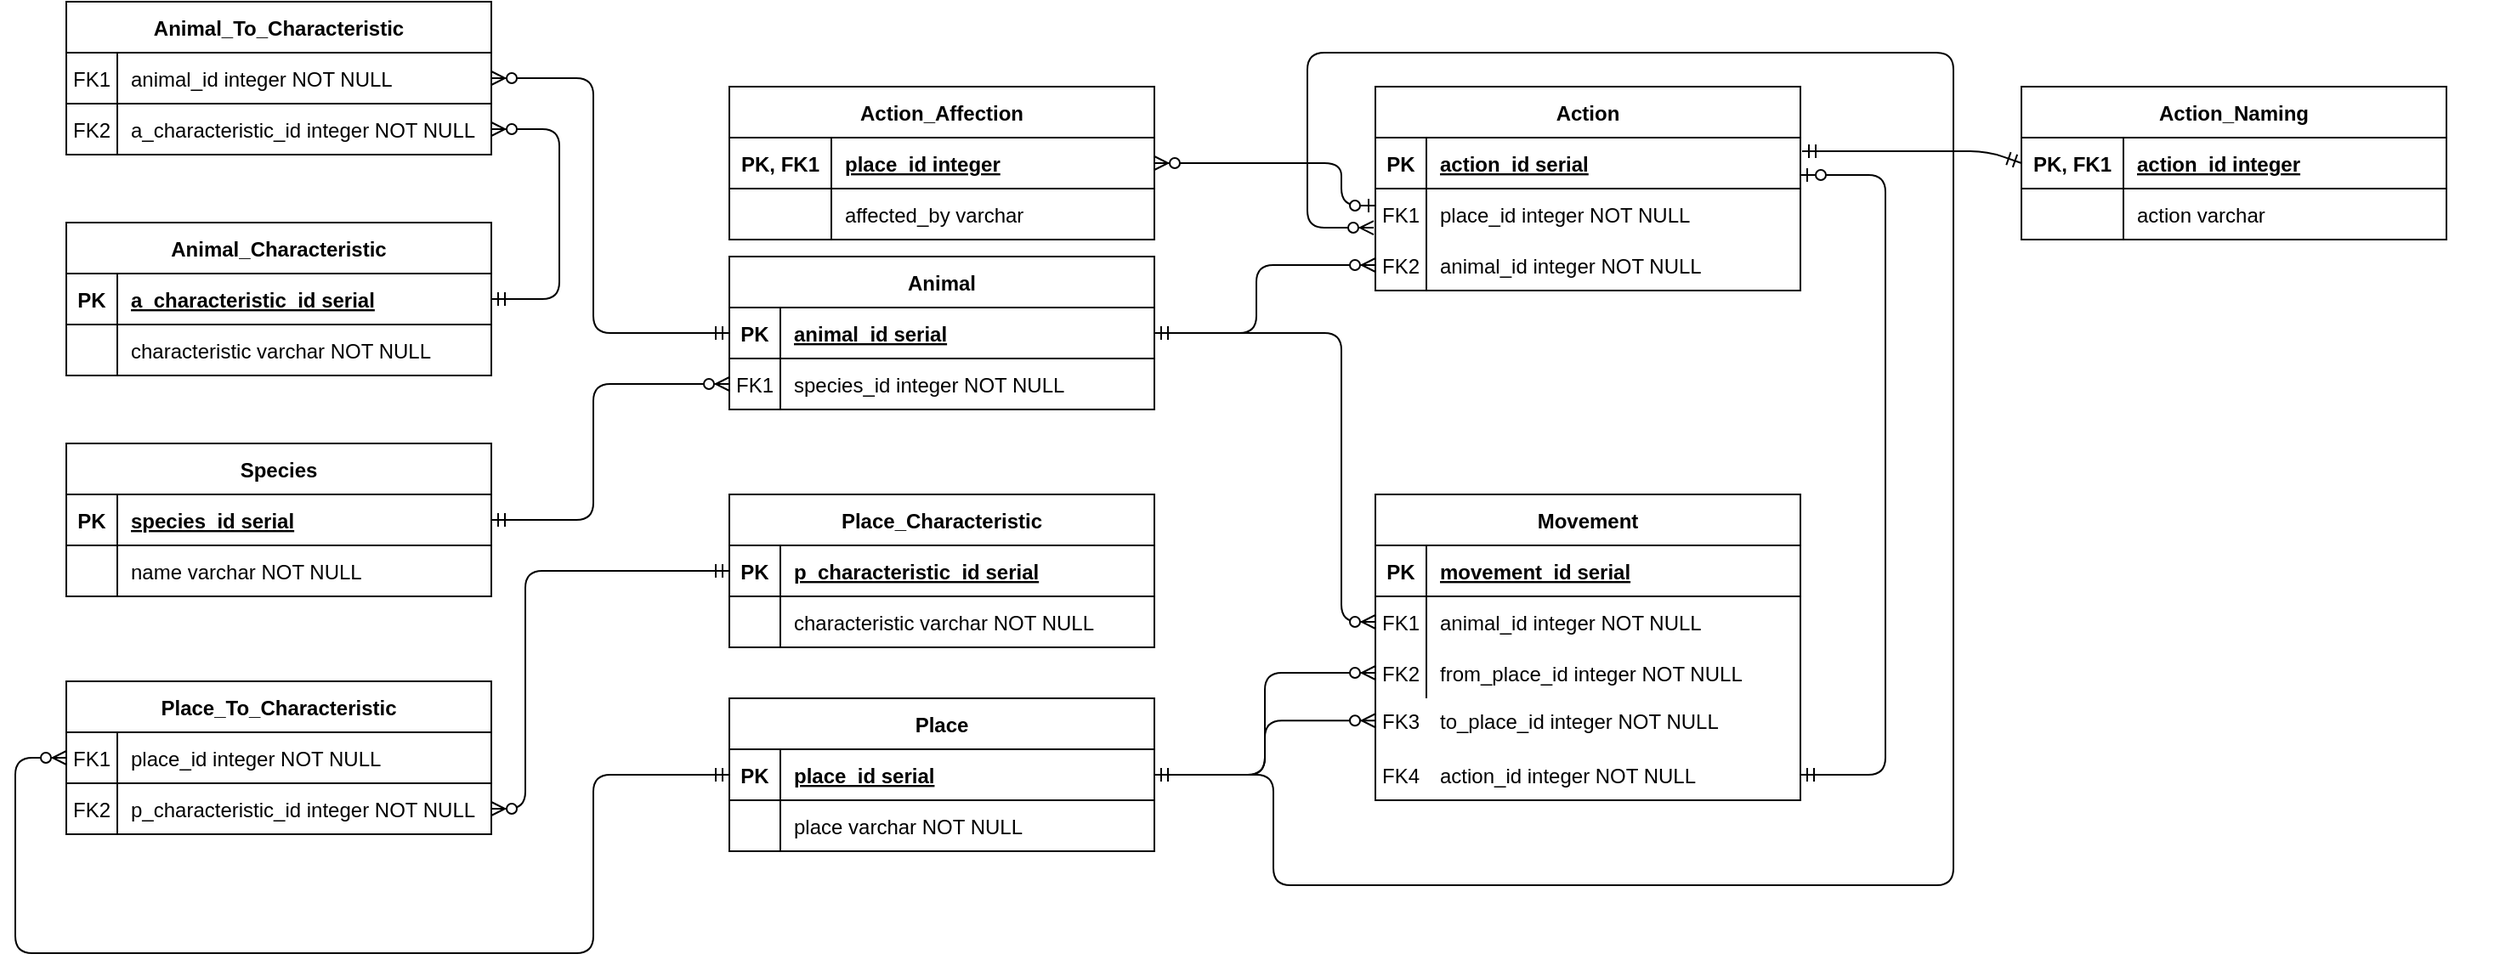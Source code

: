 <mxfile version="14.1.2" type="device"><diagram id="R2lEEEUBdFMjLlhIrx00" name="Page-1"><mxGraphModel dx="1186" dy="795" grid="1" gridSize="10" guides="1" tooltips="1" connect="1" arrows="1" fold="1" page="1" pageScale="1" pageWidth="850" pageHeight="1100" math="0" shadow="0" extFonts="Permanent Marker^https://fonts.googleapis.com/css?family=Permanent+Marker"><root><mxCell id="0"/><mxCell id="1" parent="0"/><mxCell id="C-vyLk0tnHw3VtMMgP7b-1" value="" style="edgeStyle=elbowEdgeStyle;endArrow=ERzeroToMany;startArrow=ERmandOne;endFill=1;startFill=0;" parent="1" source="C-vyLk0tnHw3VtMMgP7b-24" target="C-vyLk0tnHw3VtMMgP7b-6" edge="1"><mxGeometry width="100" height="100" relative="1" as="geometry"><mxPoint x="340" y="720" as="sourcePoint"/><mxPoint x="440" y="620" as="targetPoint"/><Array as="points"><mxPoint x="360" y="300"/></Array></mxGeometry></mxCell><mxCell id="VIDRpoivAp7pqc54edCs-44" value="" style="edgeStyle=elbowEdgeStyle;endArrow=ERzeroToMany;startArrow=ERmandOne;endFill=1;startFill=0;exitX=1;exitY=0.5;exitDx=0;exitDy=0;entryX=0;entryY=0.5;entryDx=0;entryDy=0;" parent="1" source="C-vyLk0tnHw3VtMMgP7b-3" target="VIDRpoivAp7pqc54edCs-38" edge="1"><mxGeometry width="100" height="100" relative="1" as="geometry"><mxPoint x="730" y="190" as="sourcePoint"/><mxPoint x="760" y="290" as="targetPoint"/><Array as="points"><mxPoint x="800" y="320"/></Array></mxGeometry></mxCell><mxCell id="VIDRpoivAp7pqc54edCs-47" value="" style="group" parent="1" vertex="1" connectable="0"><mxGeometry x="440" y="190" width="250" height="120" as="geometry"/></mxCell><mxCell id="VIDRpoivAp7pqc54edCs-46" value="" style="group" parent="VIDRpoivAp7pqc54edCs-47" vertex="1" connectable="0"><mxGeometry width="250.0" height="120" as="geometry"/></mxCell><mxCell id="VIDRpoivAp7pqc54edCs-45" value="" style="group" parent="VIDRpoivAp7pqc54edCs-46" vertex="1" connectable="0"><mxGeometry width="250.0" height="120" as="geometry"/></mxCell><mxCell id="C-vyLk0tnHw3VtMMgP7b-2" value="Animal" style="shape=table;startSize=30;container=1;collapsible=1;childLayout=tableLayout;fixedRows=1;rowLines=0;fontStyle=1;align=center;resizeLast=1;" parent="VIDRpoivAp7pqc54edCs-45" vertex="1"><mxGeometry width="250.0" height="90" as="geometry"/></mxCell><mxCell id="C-vyLk0tnHw3VtMMgP7b-3" value="" style="shape=partialRectangle;collapsible=0;dropTarget=0;pointerEvents=0;fillColor=none;points=[[0,0.5],[1,0.5]];portConstraint=eastwest;top=0;left=0;right=0;bottom=1;" parent="C-vyLk0tnHw3VtMMgP7b-2" vertex="1"><mxGeometry y="30" width="250.0" height="30" as="geometry"/></mxCell><mxCell id="C-vyLk0tnHw3VtMMgP7b-4" value="PK" style="shape=partialRectangle;overflow=hidden;connectable=0;fillColor=none;top=0;left=0;bottom=0;right=0;fontStyle=1;" parent="C-vyLk0tnHw3VtMMgP7b-3" vertex="1"><mxGeometry width="30" height="30" as="geometry"/></mxCell><mxCell id="C-vyLk0tnHw3VtMMgP7b-5" value="animal_id serial" style="shape=partialRectangle;overflow=hidden;connectable=0;fillColor=none;top=0;left=0;bottom=0;right=0;align=left;spacingLeft=6;fontStyle=5;" parent="C-vyLk0tnHw3VtMMgP7b-3" vertex="1"><mxGeometry x="30" width="220.0" height="30" as="geometry"/></mxCell><mxCell id="C-vyLk0tnHw3VtMMgP7b-6" value="" style="shape=partialRectangle;collapsible=0;dropTarget=0;pointerEvents=0;fillColor=none;points=[[0,0.5],[1,0.5]];portConstraint=eastwest;top=0;left=0;right=0;bottom=0;" parent="C-vyLk0tnHw3VtMMgP7b-2" vertex="1"><mxGeometry y="60" width="250.0" height="30" as="geometry"/></mxCell><mxCell id="C-vyLk0tnHw3VtMMgP7b-7" value="FK1" style="shape=partialRectangle;overflow=hidden;connectable=0;fillColor=none;top=0;left=0;bottom=0;right=0;" parent="C-vyLk0tnHw3VtMMgP7b-6" vertex="1"><mxGeometry width="30" height="30" as="geometry"/></mxCell><mxCell id="C-vyLk0tnHw3VtMMgP7b-8" value="species_id integer NOT NULL" style="shape=partialRectangle;overflow=hidden;connectable=0;fillColor=none;top=0;left=0;bottom=0;right=0;align=left;spacingLeft=6;" parent="C-vyLk0tnHw3VtMMgP7b-6" vertex="1"><mxGeometry x="30" width="220.0" height="30" as="geometry"/></mxCell><mxCell id="VIDRpoivAp7pqc54edCs-53" value="" style="group" parent="1" vertex="1" connectable="0"><mxGeometry x="820" y="330" width="250" height="200" as="geometry"/></mxCell><mxCell id="VIDRpoivAp7pqc54edCs-34" value="Movement" style="shape=table;startSize=30;container=1;collapsible=1;childLayout=tableLayout;fixedRows=1;rowLines=0;fontStyle=1;align=center;resizeLast=1;" parent="VIDRpoivAp7pqc54edCs-53" vertex="1"><mxGeometry width="250" height="180" as="geometry"/></mxCell><mxCell id="VIDRpoivAp7pqc54edCs-35" value="" style="shape=partialRectangle;collapsible=0;dropTarget=0;pointerEvents=0;fillColor=none;points=[[0,0.5],[1,0.5]];portConstraint=eastwest;top=0;left=0;right=0;bottom=1;" parent="VIDRpoivAp7pqc54edCs-34" vertex="1"><mxGeometry y="30" width="250" height="30" as="geometry"/></mxCell><mxCell id="VIDRpoivAp7pqc54edCs-36" value="PK" style="shape=partialRectangle;overflow=hidden;connectable=0;fillColor=none;top=0;left=0;bottom=0;right=0;fontStyle=1;" parent="VIDRpoivAp7pqc54edCs-35" vertex="1"><mxGeometry width="30" height="30" as="geometry"/></mxCell><mxCell id="VIDRpoivAp7pqc54edCs-37" value="movement_id serial" style="shape=partialRectangle;overflow=hidden;connectable=0;fillColor=none;top=0;left=0;bottom=0;right=0;align=left;spacingLeft=6;fontStyle=5;" parent="VIDRpoivAp7pqc54edCs-35" vertex="1"><mxGeometry x="30" width="220" height="30" as="geometry"/></mxCell><mxCell id="VIDRpoivAp7pqc54edCs-38" value="" style="shape=partialRectangle;collapsible=0;dropTarget=0;pointerEvents=0;fillColor=none;points=[[0,0.5],[1,0.5]];portConstraint=eastwest;top=0;left=0;right=0;bottom=0;" parent="VIDRpoivAp7pqc54edCs-34" vertex="1"><mxGeometry y="60" width="250" height="30" as="geometry"/></mxCell><mxCell id="VIDRpoivAp7pqc54edCs-39" value="FK1" style="shape=partialRectangle;overflow=hidden;connectable=0;fillColor=none;top=0;left=0;bottom=0;right=0;" parent="VIDRpoivAp7pqc54edCs-38" vertex="1"><mxGeometry width="30" height="30" as="geometry"/></mxCell><mxCell id="VIDRpoivAp7pqc54edCs-40" value="animal_id integer NOT NULL" style="shape=partialRectangle;overflow=hidden;connectable=0;fillColor=none;top=0;left=0;bottom=0;right=0;align=left;spacingLeft=6;" parent="VIDRpoivAp7pqc54edCs-38" vertex="1"><mxGeometry x="30" width="220" height="30" as="geometry"/></mxCell><mxCell id="VIDRpoivAp7pqc54edCs-41" value="" style="shape=partialRectangle;collapsible=0;dropTarget=0;pointerEvents=0;fillColor=none;points=[[0,0.5],[1,0.5]];portConstraint=eastwest;top=0;left=0;right=0;bottom=0;" parent="VIDRpoivAp7pqc54edCs-34" vertex="1"><mxGeometry y="90" width="250" height="30" as="geometry"/></mxCell><mxCell id="VIDRpoivAp7pqc54edCs-42" value="FK2" style="shape=partialRectangle;overflow=hidden;connectable=0;fillColor=none;top=0;left=0;bottom=0;right=0;" parent="VIDRpoivAp7pqc54edCs-41" vertex="1"><mxGeometry width="30" height="30" as="geometry"/></mxCell><mxCell id="VIDRpoivAp7pqc54edCs-43" value="from_place_id integer NOT NULL" style="shape=partialRectangle;overflow=hidden;connectable=0;fillColor=none;top=0;left=0;bottom=0;right=0;align=left;spacingLeft=6;" parent="VIDRpoivAp7pqc54edCs-41" vertex="1"><mxGeometry x="30" width="220" height="30" as="geometry"/></mxCell><mxCell id="VIDRpoivAp7pqc54edCs-57" value="" style="group" parent="VIDRpoivAp7pqc54edCs-53" vertex="1" connectable="0"><mxGeometry y="116.25" width="250" height="33.75" as="geometry"/></mxCell><mxCell id="VIDRpoivAp7pqc54edCs-52" value="" style="shape=partialRectangle;overflow=hidden;connectable=0;fillColor=none;top=0;left=0;bottom=0;right=0;align=left;spacingLeft=6;" parent="VIDRpoivAp7pqc54edCs-57" vertex="1"><mxGeometry x="30" width="220" height="33.75" as="geometry"/></mxCell><mxCell id="YUMsRJ_L7lV90eIa87UH-4" value="" style="shape=partialRectangle;collapsible=0;dropTarget=0;pointerEvents=0;fillColor=none;points=[[0,0.5],[1,0.5]];portConstraint=eastwest;top=0;left=0;right=0;bottom=0;" parent="VIDRpoivAp7pqc54edCs-57" vertex="1"><mxGeometry width="250" height="33.75" as="geometry"/></mxCell><mxCell id="YUMsRJ_L7lV90eIa87UH-5" value="FK3" style="shape=partialRectangle;overflow=hidden;connectable=0;fillColor=none;top=0;left=0;bottom=0;right=0;" parent="YUMsRJ_L7lV90eIa87UH-4" vertex="1"><mxGeometry width="30" height="33.75" as="geometry"/></mxCell><mxCell id="YUMsRJ_L7lV90eIa87UH-6" value="to_place_id integer NOT NULL" style="shape=partialRectangle;overflow=hidden;connectable=0;fillColor=none;top=0;left=0;bottom=0;right=0;align=left;spacingLeft=6;" parent="YUMsRJ_L7lV90eIa87UH-4" vertex="1"><mxGeometry x="30" width="220" height="33.75" as="geometry"/></mxCell><mxCell id="YUMsRJ_L7lV90eIa87UH-7" value="" style="group" parent="VIDRpoivAp7pqc54edCs-53" vertex="1" connectable="0"><mxGeometry y="150" width="250" height="30" as="geometry"/></mxCell><mxCell id="YUMsRJ_L7lV90eIa87UH-8" value="" style="shape=partialRectangle;overflow=hidden;connectable=0;fillColor=none;top=0;left=0;bottom=0;right=0;align=left;spacingLeft=6;" parent="YUMsRJ_L7lV90eIa87UH-7" vertex="1"><mxGeometry x="30" width="220" height="30" as="geometry"/></mxCell><mxCell id="YUMsRJ_L7lV90eIa87UH-9" value="" style="shape=partialRectangle;collapsible=0;dropTarget=0;pointerEvents=0;fillColor=none;points=[[0,0.5],[1,0.5]];portConstraint=eastwest;top=0;left=0;right=0;bottom=0;" parent="YUMsRJ_L7lV90eIa87UH-7" vertex="1"><mxGeometry width="250" height="30" as="geometry"/></mxCell><mxCell id="YUMsRJ_L7lV90eIa87UH-10" value="FK4" style="shape=partialRectangle;overflow=hidden;connectable=0;fillColor=none;top=0;left=0;bottom=0;right=0;" parent="YUMsRJ_L7lV90eIa87UH-9" vertex="1"><mxGeometry width="30" height="30" as="geometry"/></mxCell><mxCell id="YUMsRJ_L7lV90eIa87UH-11" value="action_id integer NOT NULL" style="shape=partialRectangle;overflow=hidden;connectable=0;fillColor=none;top=0;left=0;bottom=0;right=0;align=left;spacingLeft=6;" parent="YUMsRJ_L7lV90eIa87UH-9" vertex="1"><mxGeometry x="30" width="220" height="30" as="geometry"/></mxCell><mxCell id="VIDRpoivAp7pqc54edCs-55" value="" style="edgeStyle=elbowEdgeStyle;endArrow=ERzeroToMany;startArrow=ERmandOne;endFill=1;startFill=0;exitX=1;exitY=0.5;exitDx=0;exitDy=0;entryX=0;entryY=0.5;entryDx=0;entryDy=0;" parent="1" source="VIDRpoivAp7pqc54edCs-15" target="VIDRpoivAp7pqc54edCs-41" edge="1"><mxGeometry width="100" height="100" relative="1" as="geometry"><mxPoint x="730" y="410" as="sourcePoint"/><mxPoint x="840" y="530.0" as="targetPoint"/></mxGeometry></mxCell><mxCell id="VIDRpoivAp7pqc54edCs-56" value="" style="edgeStyle=elbowEdgeStyle;endArrow=ERzeroToMany;startArrow=ERmandOne;endFill=1;startFill=0;exitX=1;exitY=0.5;exitDx=0;exitDy=0;entryX=0;entryY=0.5;entryDx=0;entryDy=0;" parent="1" source="VIDRpoivAp7pqc54edCs-15" target="YUMsRJ_L7lV90eIa87UH-4" edge="1"><mxGeometry width="100" height="100" relative="1" as="geometry"><mxPoint x="700" y="375.0" as="sourcePoint"/><mxPoint x="800" y="310" as="targetPoint"/></mxGeometry></mxCell><mxCell id="VIDRpoivAp7pqc54edCs-1" value="Animal_To_Characteristic" style="shape=table;startSize=30;container=1;collapsible=1;childLayout=tableLayout;fixedRows=1;rowLines=0;fontStyle=1;align=center;resizeLast=1;fontSize=12;" parent="1" vertex="1"><mxGeometry x="50" y="40" width="250" height="90" as="geometry"/></mxCell><mxCell id="VIDRpoivAp7pqc54edCs-2" value="" style="shape=partialRectangle;collapsible=0;dropTarget=0;pointerEvents=0;fillColor=none;points=[[0,0.5],[1,0.5]];portConstraint=eastwest;top=0;left=0;right=0;bottom=1;" parent="VIDRpoivAp7pqc54edCs-1" vertex="1"><mxGeometry y="30" width="250" height="30" as="geometry"/></mxCell><mxCell id="VIDRpoivAp7pqc54edCs-3" value="FK1" style="shape=partialRectangle;overflow=hidden;connectable=0;fillColor=none;top=0;left=0;bottom=0;right=0;fontStyle=0;" parent="VIDRpoivAp7pqc54edCs-2" vertex="1"><mxGeometry width="30" height="30" as="geometry"/></mxCell><mxCell id="VIDRpoivAp7pqc54edCs-4" value="animal_id integer NOT NULL" style="shape=partialRectangle;overflow=hidden;connectable=0;fillColor=none;top=0;left=0;bottom=0;right=0;align=left;spacingLeft=6;fontStyle=0;" parent="VIDRpoivAp7pqc54edCs-2" vertex="1"><mxGeometry x="30" width="220" height="30" as="geometry"/></mxCell><mxCell id="VIDRpoivAp7pqc54edCs-5" value="" style="shape=partialRectangle;collapsible=0;dropTarget=0;pointerEvents=0;fillColor=none;points=[[0,0.5],[1,0.5]];portConstraint=eastwest;top=0;left=0;right=0;bottom=0;" parent="VIDRpoivAp7pqc54edCs-1" vertex="1"><mxGeometry y="60" width="250" height="30" as="geometry"/></mxCell><mxCell id="VIDRpoivAp7pqc54edCs-6" value="FK2" style="shape=partialRectangle;overflow=hidden;connectable=0;fillColor=none;top=0;left=0;bottom=0;right=0;" parent="VIDRpoivAp7pqc54edCs-5" vertex="1"><mxGeometry width="30" height="30" as="geometry"/></mxCell><mxCell id="VIDRpoivAp7pqc54edCs-7" value="a_characteristic_id integer NOT NULL" style="shape=partialRectangle;overflow=hidden;connectable=0;fillColor=none;top=0;left=0;bottom=0;right=0;align=left;spacingLeft=6;" parent="VIDRpoivAp7pqc54edCs-5" vertex="1"><mxGeometry x="30" width="220" height="30" as="geometry"/></mxCell><mxCell id="wjkkdb-Ymctrz7XaawtN-1" value="Animal_Characteristic" style="shape=table;startSize=30;container=1;collapsible=1;childLayout=tableLayout;fixedRows=1;rowLines=0;fontStyle=1;align=center;resizeLast=1;fontSize=12;" parent="1" vertex="1"><mxGeometry x="50" y="170" width="250" height="90" as="geometry"/></mxCell><mxCell id="wjkkdb-Ymctrz7XaawtN-2" value="" style="shape=partialRectangle;collapsible=0;dropTarget=0;pointerEvents=0;fillColor=none;points=[[0,0.5],[1,0.5]];portConstraint=eastwest;top=0;left=0;right=0;bottom=1;" parent="wjkkdb-Ymctrz7XaawtN-1" vertex="1"><mxGeometry y="30" width="250" height="30" as="geometry"/></mxCell><mxCell id="wjkkdb-Ymctrz7XaawtN-3" value="PK" style="shape=partialRectangle;overflow=hidden;connectable=0;fillColor=none;top=0;left=0;bottom=0;right=0;fontStyle=1;" parent="wjkkdb-Ymctrz7XaawtN-2" vertex="1"><mxGeometry width="30" height="30" as="geometry"/></mxCell><mxCell id="wjkkdb-Ymctrz7XaawtN-4" value="a_characteristic_id serial" style="shape=partialRectangle;overflow=hidden;connectable=0;fillColor=none;top=0;left=0;bottom=0;right=0;align=left;spacingLeft=6;fontStyle=5;" parent="wjkkdb-Ymctrz7XaawtN-2" vertex="1"><mxGeometry x="30" width="220" height="30" as="geometry"/></mxCell><mxCell id="wjkkdb-Ymctrz7XaawtN-5" value="" style="shape=partialRectangle;collapsible=0;dropTarget=0;pointerEvents=0;fillColor=none;points=[[0,0.5],[1,0.5]];portConstraint=eastwest;top=0;left=0;right=0;bottom=0;" parent="wjkkdb-Ymctrz7XaawtN-1" vertex="1"><mxGeometry y="60" width="250" height="30" as="geometry"/></mxCell><mxCell id="wjkkdb-Ymctrz7XaawtN-6" value="" style="shape=partialRectangle;overflow=hidden;connectable=0;fillColor=none;top=0;left=0;bottom=0;right=0;" parent="wjkkdb-Ymctrz7XaawtN-5" vertex="1"><mxGeometry width="30" height="30" as="geometry"/></mxCell><mxCell id="wjkkdb-Ymctrz7XaawtN-7" value="characteristic varchar NOT NULL" style="shape=partialRectangle;overflow=hidden;connectable=0;fillColor=none;top=0;left=0;bottom=0;right=0;align=left;spacingLeft=6;" parent="wjkkdb-Ymctrz7XaawtN-5" vertex="1"><mxGeometry x="30" width="220" height="30" as="geometry"/></mxCell><mxCell id="C-vyLk0tnHw3VtMMgP7b-23" value="Species" style="shape=table;startSize=30;container=1;collapsible=1;childLayout=tableLayout;fixedRows=1;rowLines=0;fontStyle=1;align=center;resizeLast=1;" parent="1" vertex="1"><mxGeometry x="50" y="300" width="250" height="90" as="geometry"/></mxCell><mxCell id="C-vyLk0tnHw3VtMMgP7b-24" value="" style="shape=partialRectangle;collapsible=0;dropTarget=0;pointerEvents=0;fillColor=none;points=[[0,0.5],[1,0.5]];portConstraint=eastwest;top=0;left=0;right=0;bottom=1;" parent="C-vyLk0tnHw3VtMMgP7b-23" vertex="1"><mxGeometry y="30" width="250" height="30" as="geometry"/></mxCell><mxCell id="C-vyLk0tnHw3VtMMgP7b-25" value="PK" style="shape=partialRectangle;overflow=hidden;connectable=0;fillColor=none;top=0;left=0;bottom=0;right=0;fontStyle=1;" parent="C-vyLk0tnHw3VtMMgP7b-24" vertex="1"><mxGeometry width="30" height="30" as="geometry"/></mxCell><mxCell id="C-vyLk0tnHw3VtMMgP7b-26" value="species_id serial" style="shape=partialRectangle;overflow=hidden;connectable=0;fillColor=none;top=0;left=0;bottom=0;right=0;align=left;spacingLeft=6;fontStyle=5;" parent="C-vyLk0tnHw3VtMMgP7b-24" vertex="1"><mxGeometry x="30" width="220" height="30" as="geometry"/></mxCell><mxCell id="C-vyLk0tnHw3VtMMgP7b-27" value="" style="shape=partialRectangle;collapsible=0;dropTarget=0;pointerEvents=0;fillColor=none;points=[[0,0.5],[1,0.5]];portConstraint=eastwest;top=0;left=0;right=0;bottom=0;" parent="C-vyLk0tnHw3VtMMgP7b-23" vertex="1"><mxGeometry y="60" width="250" height="30" as="geometry"/></mxCell><mxCell id="C-vyLk0tnHw3VtMMgP7b-28" value="" style="shape=partialRectangle;overflow=hidden;connectable=0;fillColor=none;top=0;left=0;bottom=0;right=0;" parent="C-vyLk0tnHw3VtMMgP7b-27" vertex="1"><mxGeometry width="30" height="30" as="geometry"/></mxCell><mxCell id="C-vyLk0tnHw3VtMMgP7b-29" value="name varchar NOT NULL" style="shape=partialRectangle;overflow=hidden;connectable=0;fillColor=none;top=0;left=0;bottom=0;right=0;align=left;spacingLeft=6;" parent="C-vyLk0tnHw3VtMMgP7b-27" vertex="1"><mxGeometry x="30" width="220" height="30" as="geometry"/></mxCell><mxCell id="wjkkdb-Ymctrz7XaawtN-8" value="" style="edgeStyle=elbowEdgeStyle;endArrow=ERmandOne;startArrow=ERzeroToMany;endFill=0;startFill=1;exitX=1;exitY=0.5;exitDx=0;exitDy=0;entryX=0;entryY=0.5;entryDx=0;entryDy=0;" parent="1" source="VIDRpoivAp7pqc54edCs-2" target="C-vyLk0tnHw3VtMMgP7b-3" edge="1"><mxGeometry width="100" height="100" relative="1" as="geometry"><mxPoint x="350" y="90.0" as="sourcePoint"/><mxPoint x="490" y="10.0" as="targetPoint"/><Array as="points"><mxPoint x="360" y="160"/></Array></mxGeometry></mxCell><mxCell id="wjkkdb-Ymctrz7XaawtN-9" value="" style="edgeStyle=elbowEdgeStyle;endArrow=ERmandOne;startArrow=ERzeroToMany;endFill=0;startFill=1;exitX=1;exitY=0.5;exitDx=0;exitDy=0;entryX=1;entryY=0.5;entryDx=0;entryDy=0;" parent="1" source="VIDRpoivAp7pqc54edCs-5" target="wjkkdb-Ymctrz7XaawtN-2" edge="1"><mxGeometry width="100" height="100" relative="1" as="geometry"><mxPoint x="400" y="10" as="sourcePoint"/><mxPoint x="540" y="160.0" as="targetPoint"/><Array as="points"><mxPoint x="340" y="170"/></Array></mxGeometry></mxCell><mxCell id="wjkkdb-Ymctrz7XaawtN-10" value="Place_To_Characteristic" style="shape=table;startSize=30;container=1;collapsible=1;childLayout=tableLayout;fixedRows=1;rowLines=0;fontStyle=1;align=center;resizeLast=1;" parent="1" vertex="1"><mxGeometry x="50" y="440" width="250" height="90" as="geometry"/></mxCell><mxCell id="wjkkdb-Ymctrz7XaawtN-11" value="" style="shape=partialRectangle;collapsible=0;dropTarget=0;pointerEvents=0;fillColor=none;points=[[0,0.5],[1,0.5]];portConstraint=eastwest;top=0;left=0;right=0;bottom=1;fontStyle=1" parent="wjkkdb-Ymctrz7XaawtN-10" vertex="1"><mxGeometry y="30" width="250" height="30" as="geometry"/></mxCell><mxCell id="wjkkdb-Ymctrz7XaawtN-12" value="FK1" style="shape=partialRectangle;overflow=hidden;connectable=0;fillColor=none;top=0;left=0;bottom=0;right=0;fontStyle=0;" parent="wjkkdb-Ymctrz7XaawtN-11" vertex="1"><mxGeometry width="30" height="30" as="geometry"/></mxCell><mxCell id="wjkkdb-Ymctrz7XaawtN-13" value="place_id integer NOT NULL" style="shape=partialRectangle;overflow=hidden;connectable=0;fillColor=none;top=0;left=0;bottom=0;right=0;align=left;spacingLeft=6;fontStyle=0;" parent="wjkkdb-Ymctrz7XaawtN-11" vertex="1"><mxGeometry x="30" width="220" height="30" as="geometry"/></mxCell><mxCell id="wjkkdb-Ymctrz7XaawtN-14" value="" style="shape=partialRectangle;collapsible=0;dropTarget=0;pointerEvents=0;fillColor=none;points=[[0,0.5],[1,0.5]];portConstraint=eastwest;top=0;left=0;right=0;bottom=0;" parent="wjkkdb-Ymctrz7XaawtN-10" vertex="1"><mxGeometry y="60" width="250" height="30" as="geometry"/></mxCell><mxCell id="wjkkdb-Ymctrz7XaawtN-15" value="FK2" style="shape=partialRectangle;overflow=hidden;connectable=0;fillColor=none;top=0;left=0;bottom=0;right=0;" parent="wjkkdb-Ymctrz7XaawtN-14" vertex="1"><mxGeometry width="30" height="30" as="geometry"/></mxCell><mxCell id="wjkkdb-Ymctrz7XaawtN-16" value="p_characteristic_id integer NOT NULL" style="shape=partialRectangle;overflow=hidden;connectable=0;fillColor=none;top=0;left=0;bottom=0;right=0;align=left;spacingLeft=6;" parent="wjkkdb-Ymctrz7XaawtN-14" vertex="1"><mxGeometry x="30" width="220" height="30" as="geometry"/></mxCell><mxCell id="wjkkdb-Ymctrz7XaawtN-17" value="" style="endArrow=ERzeroToMany;startArrow=ERmandOne;endFill=1;startFill=0;exitX=0;exitY=0.5;exitDx=0;exitDy=0;entryX=0;entryY=0.5;entryDx=0;entryDy=0;" parent="1" source="VIDRpoivAp7pqc54edCs-15" target="wjkkdb-Ymctrz7XaawtN-11" edge="1"><mxGeometry width="100" height="100" relative="1" as="geometry"><mxPoint x="300" y="440.0" as="sourcePoint"/><mxPoint x="270" y="580" as="targetPoint"/><Array as="points"><mxPoint x="360" y="495"/><mxPoint x="360" y="600"/><mxPoint x="20" y="600"/><mxPoint x="20" y="485"/></Array></mxGeometry></mxCell><mxCell id="wjkkdb-Ymctrz7XaawtN-18" value="" style="edgeStyle=elbowEdgeStyle;endArrow=ERzeroToMany;startArrow=ERmandOne;endFill=1;startFill=0;entryX=1;entryY=0.5;entryDx=0;entryDy=0;exitX=0;exitY=0.5;exitDx=0;exitDy=0;" parent="1" source="VIDRpoivAp7pqc54edCs-25" target="wjkkdb-Ymctrz7XaawtN-14" edge="1"><mxGeometry width="100" height="100" relative="1" as="geometry"><mxPoint x="310" y="620" as="sourcePoint"/><mxPoint x="450" y="500.0" as="targetPoint"/><Array as="points"><mxPoint x="320" y="450"/></Array></mxGeometry></mxCell><mxCell id="YUMsRJ_L7lV90eIa87UH-13" value="Action" style="shape=table;startSize=30;container=1;collapsible=1;childLayout=tableLayout;fixedRows=1;rowLines=0;fontStyle=1;align=center;resizeLast=1;" parent="1" vertex="1"><mxGeometry x="820" y="90" width="250" height="120" as="geometry"/></mxCell><mxCell id="YUMsRJ_L7lV90eIa87UH-14" value="" style="shape=partialRectangle;collapsible=0;dropTarget=0;pointerEvents=0;fillColor=none;points=[[0,0.5],[1,0.5]];portConstraint=eastwest;top=0;left=0;right=0;bottom=1;" parent="YUMsRJ_L7lV90eIa87UH-13" vertex="1"><mxGeometry y="30" width="250" height="30" as="geometry"/></mxCell><mxCell id="YUMsRJ_L7lV90eIa87UH-15" value="PK" style="shape=partialRectangle;overflow=hidden;connectable=0;fillColor=none;top=0;left=0;bottom=0;right=0;fontStyle=1;" parent="YUMsRJ_L7lV90eIa87UH-14" vertex="1"><mxGeometry width="30" height="30" as="geometry"/></mxCell><mxCell id="YUMsRJ_L7lV90eIa87UH-16" value="action_id serial" style="shape=partialRectangle;overflow=hidden;connectable=0;fillColor=none;top=0;left=0;bottom=0;right=0;align=left;spacingLeft=6;fontStyle=5;" parent="YUMsRJ_L7lV90eIa87UH-14" vertex="1"><mxGeometry x="30" width="220" height="30" as="geometry"/></mxCell><mxCell id="YUMsRJ_L7lV90eIa87UH-17" value="" style="shape=partialRectangle;collapsible=0;dropTarget=0;pointerEvents=0;fillColor=none;points=[[0,0.5],[1,0.5]];portConstraint=eastwest;top=0;left=0;right=0;bottom=0;" parent="YUMsRJ_L7lV90eIa87UH-13" vertex="1"><mxGeometry y="60" width="250" height="30" as="geometry"/></mxCell><mxCell id="YUMsRJ_L7lV90eIa87UH-18" value="FK1" style="shape=partialRectangle;overflow=hidden;connectable=0;fillColor=none;top=0;left=0;bottom=0;right=0;" parent="YUMsRJ_L7lV90eIa87UH-17" vertex="1"><mxGeometry width="30" height="30" as="geometry"/></mxCell><mxCell id="YUMsRJ_L7lV90eIa87UH-19" value="place_id integer NOT NULL" style="shape=partialRectangle;overflow=hidden;connectable=0;fillColor=none;top=0;left=0;bottom=0;right=0;align=left;spacingLeft=6;" parent="YUMsRJ_L7lV90eIa87UH-17" vertex="1"><mxGeometry x="30" width="220" height="30" as="geometry"/></mxCell><mxCell id="YUMsRJ_L7lV90eIa87UH-20" value="" style="shape=partialRectangle;collapsible=0;dropTarget=0;pointerEvents=0;fillColor=none;points=[[0,0.5],[1,0.5]];portConstraint=eastwest;top=0;left=0;right=0;bottom=0;" parent="YUMsRJ_L7lV90eIa87UH-13" vertex="1"><mxGeometry y="90" width="250" height="30" as="geometry"/></mxCell><mxCell id="YUMsRJ_L7lV90eIa87UH-21" value="FK2" style="shape=partialRectangle;overflow=hidden;connectable=0;fillColor=none;top=0;left=0;bottom=0;right=0;" parent="YUMsRJ_L7lV90eIa87UH-20" vertex="1"><mxGeometry width="30" height="30" as="geometry"/></mxCell><mxCell id="YUMsRJ_L7lV90eIa87UH-22" value="animal_id integer NOT NULL" style="shape=partialRectangle;overflow=hidden;connectable=0;fillColor=none;top=0;left=0;bottom=0;right=0;align=left;spacingLeft=6;" parent="YUMsRJ_L7lV90eIa87UH-20" vertex="1"><mxGeometry x="30" width="220" height="30" as="geometry"/></mxCell><mxCell id="YUMsRJ_L7lV90eIa87UH-34" value="" style="edgeStyle=elbowEdgeStyle;endArrow=ERmandOne;startArrow=ERzeroToOne;endFill=0;startFill=1;exitX=1;exitY=0.733;exitDx=0;exitDy=0;entryX=1;entryY=0.5;entryDx=0;entryDy=0;exitPerimeter=0;" parent="1" source="YUMsRJ_L7lV90eIa87UH-14" target="YUMsRJ_L7lV90eIa87UH-9" edge="1"><mxGeometry width="100" height="100" relative="1" as="geometry"><mxPoint x="1100" y="140.0" as="sourcePoint"/><mxPoint x="1230" y="310" as="targetPoint"/><Array as="points"><mxPoint x="1120" y="320"/></Array></mxGeometry></mxCell><mxCell id="YUMsRJ_L7lV90eIa87UH-35" value="" style="edgeStyle=elbowEdgeStyle;endArrow=ERmandOne;startArrow=ERzeroToMany;endFill=0;startFill=1;exitX=0;exitY=0.5;exitDx=0;exitDy=0;entryX=1;entryY=0.5;entryDx=0;entryDy=0;" parent="1" source="YUMsRJ_L7lV90eIa87UH-20" target="C-vyLk0tnHw3VtMMgP7b-3" edge="1"><mxGeometry width="100" height="100" relative="1" as="geometry"><mxPoint x="700" y="-30" as="sourcePoint"/><mxPoint x="700" y="330" as="targetPoint"/><Array as="points"><mxPoint x="750" y="195"/></Array></mxGeometry></mxCell><mxCell id="VIDRpoivAp7pqc54edCs-24" value="Place_Characteristic" style="shape=table;startSize=30;container=1;collapsible=1;childLayout=tableLayout;fixedRows=1;rowLines=0;fontStyle=1;align=center;resizeLast=1;" parent="1" vertex="1"><mxGeometry x="440" y="330" width="250" height="90" as="geometry"/></mxCell><mxCell id="VIDRpoivAp7pqc54edCs-25" value="" style="shape=partialRectangle;collapsible=0;dropTarget=0;pointerEvents=0;fillColor=none;points=[[0,0.5],[1,0.5]];portConstraint=eastwest;top=0;left=0;right=0;bottom=1;" parent="VIDRpoivAp7pqc54edCs-24" vertex="1"><mxGeometry y="30" width="250" height="30" as="geometry"/></mxCell><mxCell id="VIDRpoivAp7pqc54edCs-26" value="PK" style="shape=partialRectangle;overflow=hidden;connectable=0;fillColor=none;top=0;left=0;bottom=0;right=0;fontStyle=1;" parent="VIDRpoivAp7pqc54edCs-25" vertex="1"><mxGeometry width="30" height="30" as="geometry"/></mxCell><mxCell id="VIDRpoivAp7pqc54edCs-27" value="p_characteristic_id serial" style="shape=partialRectangle;overflow=hidden;connectable=0;fillColor=none;top=0;left=0;bottom=0;right=0;align=left;spacingLeft=6;fontStyle=5;" parent="VIDRpoivAp7pqc54edCs-25" vertex="1"><mxGeometry x="30" width="220" height="30" as="geometry"/></mxCell><mxCell id="VIDRpoivAp7pqc54edCs-31" value="" style="shape=partialRectangle;collapsible=0;dropTarget=0;pointerEvents=0;fillColor=none;points=[[0,0.5],[1,0.5]];portConstraint=eastwest;top=0;left=0;right=0;bottom=0;" parent="VIDRpoivAp7pqc54edCs-24" vertex="1"><mxGeometry y="60" width="250" height="30" as="geometry"/></mxCell><mxCell id="VIDRpoivAp7pqc54edCs-32" value="" style="shape=partialRectangle;overflow=hidden;connectable=0;fillColor=none;top=0;left=0;bottom=0;right=0;" parent="VIDRpoivAp7pqc54edCs-31" vertex="1"><mxGeometry width="30" height="30" as="geometry"/></mxCell><mxCell id="VIDRpoivAp7pqc54edCs-33" value="characteristic varchar NOT NULL" style="shape=partialRectangle;overflow=hidden;connectable=0;fillColor=none;top=0;left=0;bottom=0;right=0;align=left;spacingLeft=6;" parent="VIDRpoivAp7pqc54edCs-31" vertex="1"><mxGeometry x="30" width="220" height="30" as="geometry"/></mxCell><mxCell id="VIDRpoivAp7pqc54edCs-14" value="Place" style="shape=table;startSize=30;container=1;collapsible=1;childLayout=tableLayout;fixedRows=1;rowLines=0;fontStyle=1;align=center;resizeLast=1;" parent="1" vertex="1"><mxGeometry x="440" y="450" width="250" height="90" as="geometry"/></mxCell><mxCell id="VIDRpoivAp7pqc54edCs-15" value="" style="shape=partialRectangle;collapsible=0;dropTarget=0;pointerEvents=0;fillColor=none;points=[[0,0.5],[1,0.5]];portConstraint=eastwest;top=0;left=0;right=0;bottom=1;" parent="VIDRpoivAp7pqc54edCs-14" vertex="1"><mxGeometry y="30" width="250" height="30" as="geometry"/></mxCell><mxCell id="VIDRpoivAp7pqc54edCs-16" value="PK" style="shape=partialRectangle;overflow=hidden;connectable=0;fillColor=none;top=0;left=0;bottom=0;right=0;fontStyle=1;" parent="VIDRpoivAp7pqc54edCs-15" vertex="1"><mxGeometry width="30" height="30" as="geometry"/></mxCell><mxCell id="VIDRpoivAp7pqc54edCs-17" value="place_id serial" style="shape=partialRectangle;overflow=hidden;connectable=0;fillColor=none;top=0;left=0;bottom=0;right=0;align=left;spacingLeft=6;fontStyle=5;" parent="VIDRpoivAp7pqc54edCs-15" vertex="1"><mxGeometry x="30" width="220" height="30" as="geometry"/></mxCell><mxCell id="VIDRpoivAp7pqc54edCs-21" value="" style="shape=partialRectangle;collapsible=0;dropTarget=0;pointerEvents=0;fillColor=none;points=[[0,0.5],[1,0.5]];portConstraint=eastwest;top=0;left=0;right=0;bottom=0;" parent="VIDRpoivAp7pqc54edCs-14" vertex="1"><mxGeometry y="60" width="250" height="30" as="geometry"/></mxCell><mxCell id="VIDRpoivAp7pqc54edCs-22" value="" style="shape=partialRectangle;overflow=hidden;connectable=0;fillColor=none;top=0;left=0;bottom=0;right=0;" parent="VIDRpoivAp7pqc54edCs-21" vertex="1"><mxGeometry width="30" height="30" as="geometry"/></mxCell><mxCell id="VIDRpoivAp7pqc54edCs-23" value="place varchar NOT NULL" style="shape=partialRectangle;overflow=hidden;connectable=0;fillColor=none;top=0;left=0;bottom=0;right=0;align=left;spacingLeft=6;" parent="VIDRpoivAp7pqc54edCs-21" vertex="1"><mxGeometry x="30" width="220" height="30" as="geometry"/></mxCell><mxCell id="YUMsRJ_L7lV90eIa87UH-36" value="" style="endArrow=ERmandOne;startArrow=ERzeroToMany;endFill=0;startFill=1;exitX=-0.004;exitY=0.767;exitDx=0;exitDy=0;entryX=1;entryY=0.5;entryDx=0;entryDy=0;exitPerimeter=0;" parent="1" source="YUMsRJ_L7lV90eIa87UH-17" target="VIDRpoivAp7pqc54edCs-15" edge="1"><mxGeometry width="100" height="100" relative="1" as="geometry"><mxPoint x="1140" y="180" as="sourcePoint"/><mxPoint x="1140" y="540" as="targetPoint"/><Array as="points"><mxPoint x="780" y="173"/><mxPoint x="780" y="70"/><mxPoint x="1160" y="70"/><mxPoint x="1160" y="560"/><mxPoint x="760" y="560"/><mxPoint x="760" y="495"/></Array></mxGeometry></mxCell><mxCell id="B4cMkhq_vTVDzcRbwkdQ-13" value="" style="group" vertex="1" connectable="0" parent="1"><mxGeometry x="440" y="90" width="250" height="120" as="geometry"/></mxCell><mxCell id="YUMsRJ_L7lV90eIa87UH-33" value="affected_by varchar" style="shape=partialRectangle;overflow=hidden;connectable=0;fillColor=none;top=0;left=0;bottom=0;right=0;align=left;spacingLeft=6;" parent="B4cMkhq_vTVDzcRbwkdQ-13" vertex="1"><mxGeometry x="60" y="60" width="190" height="30" as="geometry"/></mxCell><mxCell id="B4cMkhq_vTVDzcRbwkdQ-1" value="Action_Affection" style="shape=table;startSize=30;container=1;collapsible=1;childLayout=tableLayout;fixedRows=1;rowLines=0;fontStyle=1;align=center;resizeLast=1;" vertex="1" parent="B4cMkhq_vTVDzcRbwkdQ-13"><mxGeometry width="250" height="90" as="geometry"/></mxCell><mxCell id="B4cMkhq_vTVDzcRbwkdQ-2" value="" style="shape=partialRectangle;collapsible=0;dropTarget=0;pointerEvents=0;fillColor=none;points=[[0,0.5],[1,0.5]];portConstraint=eastwest;top=0;left=0;right=0;bottom=1;" vertex="1" parent="B4cMkhq_vTVDzcRbwkdQ-1"><mxGeometry y="30" width="250" height="30" as="geometry"/></mxCell><mxCell id="B4cMkhq_vTVDzcRbwkdQ-3" value="PK, FK1" style="shape=partialRectangle;overflow=hidden;connectable=0;fillColor=none;top=0;left=0;bottom=0;right=0;fontStyle=1;" vertex="1" parent="B4cMkhq_vTVDzcRbwkdQ-2"><mxGeometry width="60" height="30" as="geometry"/></mxCell><mxCell id="B4cMkhq_vTVDzcRbwkdQ-4" value="place_id integer" style="shape=partialRectangle;overflow=hidden;connectable=0;fillColor=none;top=0;left=0;bottom=0;right=0;align=left;spacingLeft=6;fontStyle=5;" vertex="1" parent="B4cMkhq_vTVDzcRbwkdQ-2"><mxGeometry x="60" width="190" height="30" as="geometry"/></mxCell><mxCell id="B4cMkhq_vTVDzcRbwkdQ-8" value="" style="shape=partialRectangle;collapsible=0;dropTarget=0;pointerEvents=0;fillColor=none;points=[[0,0.5],[1,0.5]];portConstraint=eastwest;top=0;left=0;right=0;bottom=0;" vertex="1" parent="B4cMkhq_vTVDzcRbwkdQ-1"><mxGeometry y="60" width="250" height="30" as="geometry"/></mxCell><mxCell id="B4cMkhq_vTVDzcRbwkdQ-9" value="" style="shape=partialRectangle;overflow=hidden;connectable=0;fillColor=none;top=0;left=0;bottom=0;right=0;" vertex="1" parent="B4cMkhq_vTVDzcRbwkdQ-8"><mxGeometry width="60" height="30" as="geometry"/></mxCell><mxCell id="B4cMkhq_vTVDzcRbwkdQ-10" value="" style="shape=partialRectangle;overflow=hidden;connectable=0;fillColor=none;top=0;left=0;bottom=0;right=0;align=left;spacingLeft=6;" vertex="1" parent="B4cMkhq_vTVDzcRbwkdQ-8"><mxGeometry x="60" width="190" height="30" as="geometry"/></mxCell><mxCell id="B4cMkhq_vTVDzcRbwkdQ-14" value="" style="endArrow=ERzeroToMany;startArrow=ERzeroToOne;endFill=1;startFill=1;" edge="1" parent="1"><mxGeometry width="100" height="100" relative="1" as="geometry"><mxPoint x="820" y="160" as="sourcePoint"/><mxPoint x="690" y="135" as="targetPoint"/><Array as="points"><mxPoint x="800" y="160"/><mxPoint x="800" y="135"/></Array></mxGeometry></mxCell><mxCell id="B4cMkhq_vTVDzcRbwkdQ-16" value="Action_Naming" style="shape=table;startSize=30;container=1;collapsible=1;childLayout=tableLayout;fixedRows=1;rowLines=0;fontStyle=1;align=center;resizeLast=1;" vertex="1" parent="1"><mxGeometry x="1200" y="90" width="250" height="90" as="geometry"/></mxCell><mxCell id="B4cMkhq_vTVDzcRbwkdQ-17" value="" style="shape=partialRectangle;collapsible=0;dropTarget=0;pointerEvents=0;fillColor=none;points=[[0,0.5],[1,0.5]];portConstraint=eastwest;top=0;left=0;right=0;bottom=1;" vertex="1" parent="B4cMkhq_vTVDzcRbwkdQ-16"><mxGeometry y="30" width="250" height="30" as="geometry"/></mxCell><mxCell id="B4cMkhq_vTVDzcRbwkdQ-18" value="PK, FK1" style="shape=partialRectangle;overflow=hidden;connectable=0;fillColor=none;top=0;left=0;bottom=0;right=0;fontStyle=1;" vertex="1" parent="B4cMkhq_vTVDzcRbwkdQ-17"><mxGeometry width="60" height="30" as="geometry"/></mxCell><mxCell id="B4cMkhq_vTVDzcRbwkdQ-19" value="action_id integer" style="shape=partialRectangle;overflow=hidden;connectable=0;fillColor=none;top=0;left=0;bottom=0;right=0;align=left;spacingLeft=6;fontStyle=5;" vertex="1" parent="B4cMkhq_vTVDzcRbwkdQ-17"><mxGeometry x="60" width="190" height="30" as="geometry"/></mxCell><mxCell id="B4cMkhq_vTVDzcRbwkdQ-20" value="" style="shape=partialRectangle;collapsible=0;dropTarget=0;pointerEvents=0;fillColor=none;points=[[0,0.5],[1,0.5]];portConstraint=eastwest;top=0;left=0;right=0;bottom=0;" vertex="1" parent="B4cMkhq_vTVDzcRbwkdQ-16"><mxGeometry y="60" width="250" height="30" as="geometry"/></mxCell><mxCell id="B4cMkhq_vTVDzcRbwkdQ-21" value="" style="shape=partialRectangle;overflow=hidden;connectable=0;fillColor=none;top=0;left=0;bottom=0;right=0;" vertex="1" parent="B4cMkhq_vTVDzcRbwkdQ-20"><mxGeometry width="60" height="30" as="geometry"/></mxCell><mxCell id="B4cMkhq_vTVDzcRbwkdQ-22" value="" style="shape=partialRectangle;overflow=hidden;connectable=0;fillColor=none;top=0;left=0;bottom=0;right=0;align=left;spacingLeft=6;" vertex="1" parent="B4cMkhq_vTVDzcRbwkdQ-20"><mxGeometry x="60" width="190" height="30" as="geometry"/></mxCell><mxCell id="B4cMkhq_vTVDzcRbwkdQ-23" value="action varchar" style="shape=partialRectangle;overflow=hidden;connectable=0;fillColor=none;top=0;left=0;bottom=0;right=0;align=left;spacingLeft=6;" vertex="1" parent="1"><mxGeometry x="1260" y="150" width="220" height="30" as="geometry"/></mxCell><mxCell id="B4cMkhq_vTVDzcRbwkdQ-24" value="" style="endArrow=ERmandOne;startArrow=ERmandOne;endFill=0;startFill=0;entryX=0;entryY=0.5;entryDx=0;entryDy=0;exitX=1.004;exitY=0.267;exitDx=0;exitDy=0;exitPerimeter=0;" edge="1" parent="1" source="YUMsRJ_L7lV90eIa87UH-14" target="B4cMkhq_vTVDzcRbwkdQ-17"><mxGeometry width="100" height="100" relative="1" as="geometry"><mxPoint x="830" y="170" as="sourcePoint"/><mxPoint x="700" y="145" as="targetPoint"/><Array as="points"><mxPoint x="1180" y="128"/></Array></mxGeometry></mxCell></root></mxGraphModel></diagram></mxfile>